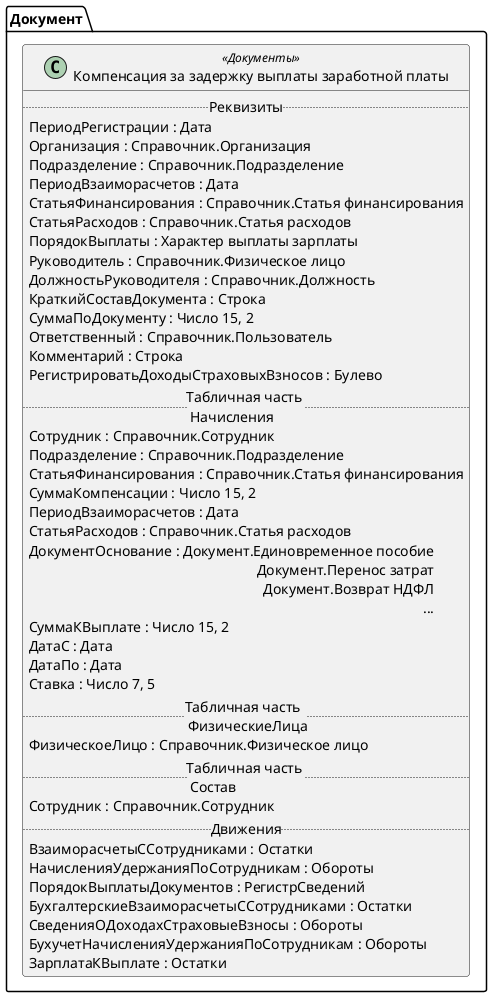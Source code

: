 ﻿@startuml КомпенсацияЗаЗадержкуЗарплаты
'!include templates.wsd
'..\include templates.wsd
class Документ.КомпенсацияЗаЗадержкуЗарплаты as "Компенсация за задержку выплаты заработной платы" <<Документы>>
{
..Реквизиты..
ПериодРегистрации : Дата
Организация : Справочник.Организация
Подразделение : Справочник.Подразделение
ПериодВзаиморасчетов : Дата
СтатьяФинансирования : Справочник.Статья финансирования
СтатьяРасходов : Справочник.Статья расходов
ПорядокВыплаты : Характер выплаты зарплаты
Руководитель : Справочник.Физическое лицо
ДолжностьРуководителя : Справочник.Должность
КраткийСоставДокумента : Строка
СуммаПоДокументу : Число 15, 2
Ответственный : Справочник.Пользователь
Комментарий : Строка
РегистрироватьДоходыСтраховыхВзносов : Булево
..Табличная часть \n Начисления..
Сотрудник : Справочник.Сотрудник
Подразделение : Справочник.Подразделение
СтатьяФинансирования : Справочник.Статья финансирования
СуммаКомпенсации : Число 15, 2
ПериодВзаиморасчетов : Дата
СтатьяРасходов : Справочник.Статья расходов
ДокументОснование : Документ.Единовременное пособие\rДокумент.Перенос затрат\rДокумент.Возврат НДФЛ\r...
СуммаКВыплате : Число 15, 2
ДатаС : Дата
ДатаПо : Дата
Ставка : Число 7, 5
..Табличная часть \n ФизическиеЛица..
ФизическоеЛицо : Справочник.Физическое лицо
..Табличная часть \n Состав..
Сотрудник : Справочник.Сотрудник
..Движения..
ВзаиморасчетыССотрудниками : Остатки
НачисленияУдержанияПоСотрудникам : Обороты
ПорядокВыплатыДокументов : РегистрСведений
БухгалтерскиеВзаиморасчетыССотрудниками : Остатки
СведенияОДоходахСтраховыеВзносы : Обороты
БухучетНачисленияУдержанияПоСотрудникам : Обороты
ЗарплатаКВыплате : Остатки
}
@enduml

